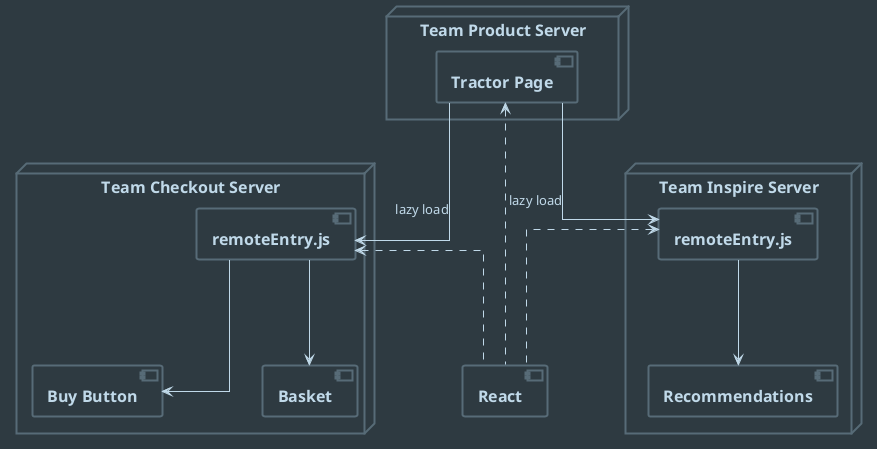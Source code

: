 @startuml

title " "

skinparam defaultFontColor #C0D9E9
skinparam PageMargin 25
skinparam backgroundColor #2E3A41
skinparam ArrowColor #C0D9E9
skinparam ArrowFontColor #C0D9E9
skinparam ArrowThickness 1
skinparam Linetype ortho

skinparam node {
    backgroundColor #2E3A41
    borderColor #555555
    borderThickness 2
    fontSize 16
    fontStyle bold
    fontColor #C0D9E9
}

skinparam component {
    backgroundColor #2E3A41
    borderColor #576B77
    borderThickness 2
    fontSize 16
    fontStyle bold
    fontColor #C0D9E9
}

skinparam package {
    backgroundColor #2E3A41
    borderColor #576B77
    borderThickness 2
    fontSize 16
    fontStyle bold
    fontColor #C0D9E9
}

skinparam note {
    backgroundColor #000000
    fontColor #C0D9E9
    fontSize 14
}

skinparam Nodesep 100
skinparam Ranksep 105

component React

node "Team Product Server" as cnt1 {
    component "Tractor Page" as ha

    ha <.. React
}

node "Team Checkout Server" as cnt2 {
    component "remoteEntry.js" as m2 {
    }

    m2 <.. React

    component "Buy Button" as btn
    component Basket as bnr
}

node "Team Inspire Server" as cnt3 {
    component "remoteEntry.js" as m3 {
    }

    m3 <.. React

    component Recommendations as rec
}

ha --> m2 : lazy load
m2 --> btn
m2 --> bnr

ha --> m3 : lazy load
m3 --> rec

@enduml